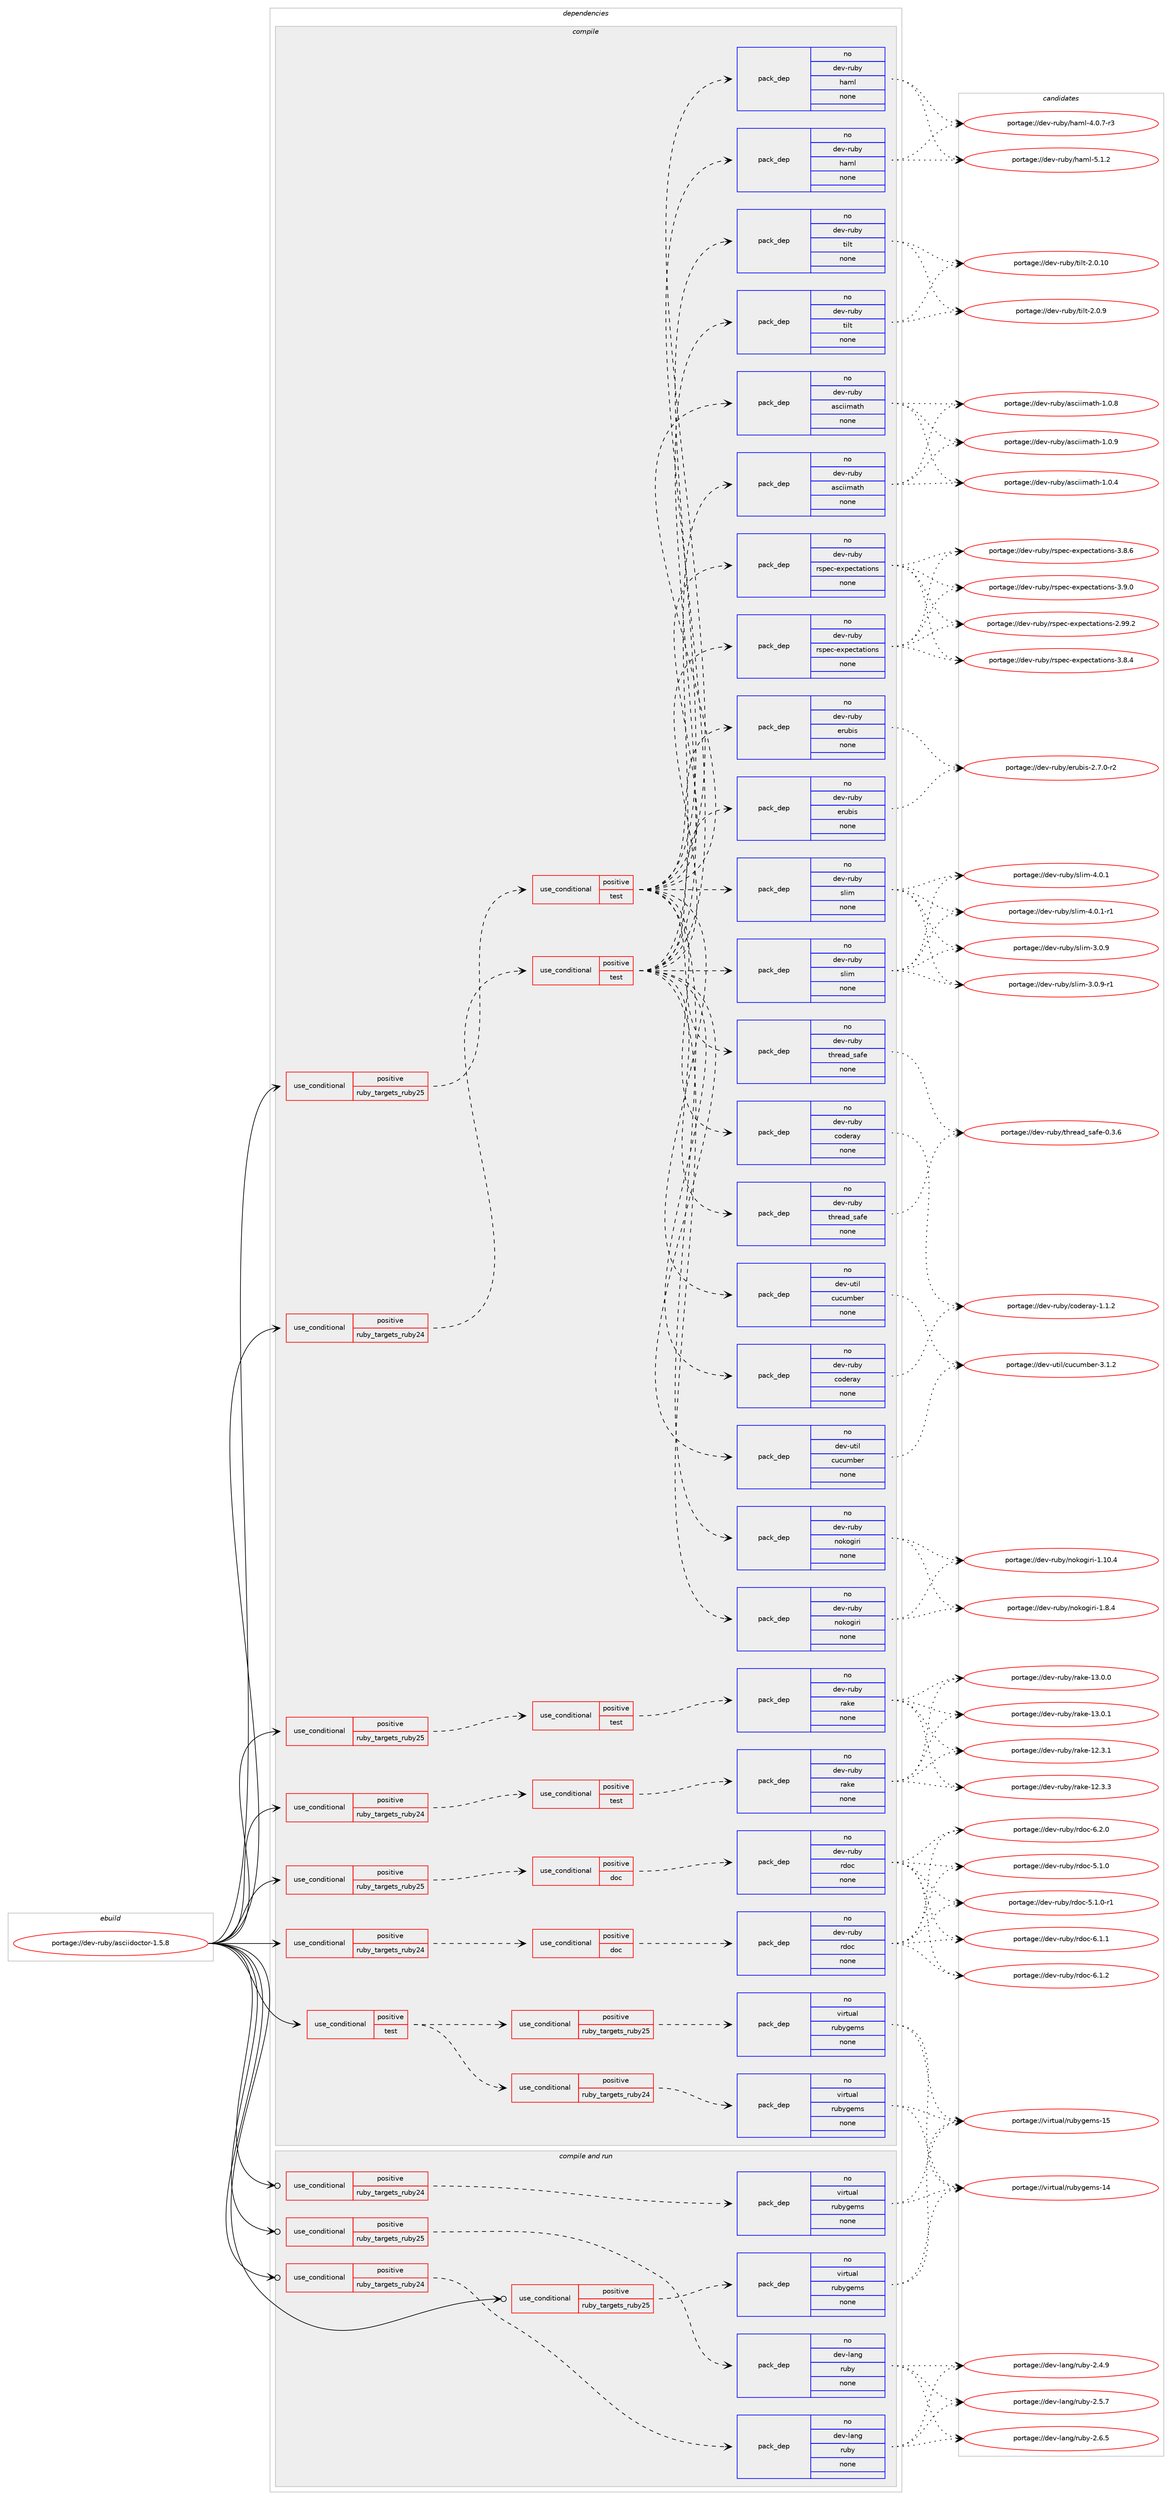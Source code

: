 digraph prolog {

# *************
# Graph options
# *************

newrank=true;
concentrate=true;
compound=true;
graph [rankdir=LR,fontname=Helvetica,fontsize=10,ranksep=1.5];#, ranksep=2.5, nodesep=0.2];
edge  [arrowhead=vee];
node  [fontname=Helvetica,fontsize=10];

# **********
# The ebuild
# **********

subgraph cluster_leftcol {
color=gray;
rank=same;
label=<<i>ebuild</i>>;
id [label="portage://dev-ruby/asciidoctor-1.5.8", color=red, width=4, href="../dev-ruby/asciidoctor-1.5.8.svg"];
}

# ****************
# The dependencies
# ****************

subgraph cluster_midcol {
color=gray;
label=<<i>dependencies</i>>;
subgraph cluster_compile {
fillcolor="#eeeeee";
style=filled;
label=<<i>compile</i>>;
subgraph cond47434 {
dependency212149 [label=<<TABLE BORDER="0" CELLBORDER="1" CELLSPACING="0" CELLPADDING="4"><TR><TD ROWSPAN="3" CELLPADDING="10">use_conditional</TD></TR><TR><TD>positive</TD></TR><TR><TD>ruby_targets_ruby24</TD></TR></TABLE>>, shape=none, color=red];
subgraph cond47435 {
dependency212150 [label=<<TABLE BORDER="0" CELLBORDER="1" CELLSPACING="0" CELLPADDING="4"><TR><TD ROWSPAN="3" CELLPADDING="10">use_conditional</TD></TR><TR><TD>positive</TD></TR><TR><TD>doc</TD></TR></TABLE>>, shape=none, color=red];
subgraph pack161233 {
dependency212151 [label=<<TABLE BORDER="0" CELLBORDER="1" CELLSPACING="0" CELLPADDING="4" WIDTH="220"><TR><TD ROWSPAN="6" CELLPADDING="30">pack_dep</TD></TR><TR><TD WIDTH="110">no</TD></TR><TR><TD>dev-ruby</TD></TR><TR><TD>rdoc</TD></TR><TR><TD>none</TD></TR><TR><TD></TD></TR></TABLE>>, shape=none, color=blue];
}
dependency212150:e -> dependency212151:w [weight=20,style="dashed",arrowhead="vee"];
}
dependency212149:e -> dependency212150:w [weight=20,style="dashed",arrowhead="vee"];
}
id:e -> dependency212149:w [weight=20,style="solid",arrowhead="vee"];
subgraph cond47436 {
dependency212152 [label=<<TABLE BORDER="0" CELLBORDER="1" CELLSPACING="0" CELLPADDING="4"><TR><TD ROWSPAN="3" CELLPADDING="10">use_conditional</TD></TR><TR><TD>positive</TD></TR><TR><TD>ruby_targets_ruby24</TD></TR></TABLE>>, shape=none, color=red];
subgraph cond47437 {
dependency212153 [label=<<TABLE BORDER="0" CELLBORDER="1" CELLSPACING="0" CELLPADDING="4"><TR><TD ROWSPAN="3" CELLPADDING="10">use_conditional</TD></TR><TR><TD>positive</TD></TR><TR><TD>test</TD></TR></TABLE>>, shape=none, color=red];
subgraph pack161234 {
dependency212154 [label=<<TABLE BORDER="0" CELLBORDER="1" CELLSPACING="0" CELLPADDING="4" WIDTH="220"><TR><TD ROWSPAN="6" CELLPADDING="30">pack_dep</TD></TR><TR><TD WIDTH="110">no</TD></TR><TR><TD>dev-ruby</TD></TR><TR><TD>rake</TD></TR><TR><TD>none</TD></TR><TR><TD></TD></TR></TABLE>>, shape=none, color=blue];
}
dependency212153:e -> dependency212154:w [weight=20,style="dashed",arrowhead="vee"];
}
dependency212152:e -> dependency212153:w [weight=20,style="dashed",arrowhead="vee"];
}
id:e -> dependency212152:w [weight=20,style="solid",arrowhead="vee"];
subgraph cond47438 {
dependency212155 [label=<<TABLE BORDER="0" CELLBORDER="1" CELLSPACING="0" CELLPADDING="4"><TR><TD ROWSPAN="3" CELLPADDING="10">use_conditional</TD></TR><TR><TD>positive</TD></TR><TR><TD>ruby_targets_ruby24</TD></TR></TABLE>>, shape=none, color=red];
subgraph cond47439 {
dependency212156 [label=<<TABLE BORDER="0" CELLBORDER="1" CELLSPACING="0" CELLPADDING="4"><TR><TD ROWSPAN="3" CELLPADDING="10">use_conditional</TD></TR><TR><TD>positive</TD></TR><TR><TD>test</TD></TR></TABLE>>, shape=none, color=red];
subgraph pack161235 {
dependency212157 [label=<<TABLE BORDER="0" CELLBORDER="1" CELLSPACING="0" CELLPADDING="4" WIDTH="220"><TR><TD ROWSPAN="6" CELLPADDING="30">pack_dep</TD></TR><TR><TD WIDTH="110">no</TD></TR><TR><TD>dev-util</TD></TR><TR><TD>cucumber</TD></TR><TR><TD>none</TD></TR><TR><TD></TD></TR></TABLE>>, shape=none, color=blue];
}
dependency212156:e -> dependency212157:w [weight=20,style="dashed",arrowhead="vee"];
subgraph pack161236 {
dependency212158 [label=<<TABLE BORDER="0" CELLBORDER="1" CELLSPACING="0" CELLPADDING="4" WIDTH="220"><TR><TD ROWSPAN="6" CELLPADDING="30">pack_dep</TD></TR><TR><TD WIDTH="110">no</TD></TR><TR><TD>dev-ruby</TD></TR><TR><TD>rspec-expectations</TD></TR><TR><TD>none</TD></TR><TR><TD></TD></TR></TABLE>>, shape=none, color=blue];
}
dependency212156:e -> dependency212158:w [weight=20,style="dashed",arrowhead="vee"];
subgraph pack161237 {
dependency212159 [label=<<TABLE BORDER="0" CELLBORDER="1" CELLSPACING="0" CELLPADDING="4" WIDTH="220"><TR><TD ROWSPAN="6" CELLPADDING="30">pack_dep</TD></TR><TR><TD WIDTH="110">no</TD></TR><TR><TD>dev-ruby</TD></TR><TR><TD>asciimath</TD></TR><TR><TD>none</TD></TR><TR><TD></TD></TR></TABLE>>, shape=none, color=blue];
}
dependency212156:e -> dependency212159:w [weight=20,style="dashed",arrowhead="vee"];
subgraph pack161238 {
dependency212160 [label=<<TABLE BORDER="0" CELLBORDER="1" CELLSPACING="0" CELLPADDING="4" WIDTH="220"><TR><TD ROWSPAN="6" CELLPADDING="30">pack_dep</TD></TR><TR><TD WIDTH="110">no</TD></TR><TR><TD>dev-ruby</TD></TR><TR><TD>coderay</TD></TR><TR><TD>none</TD></TR><TR><TD></TD></TR></TABLE>>, shape=none, color=blue];
}
dependency212156:e -> dependency212160:w [weight=20,style="dashed",arrowhead="vee"];
subgraph pack161239 {
dependency212161 [label=<<TABLE BORDER="0" CELLBORDER="1" CELLSPACING="0" CELLPADDING="4" WIDTH="220"><TR><TD ROWSPAN="6" CELLPADDING="30">pack_dep</TD></TR><TR><TD WIDTH="110">no</TD></TR><TR><TD>dev-ruby</TD></TR><TR><TD>erubis</TD></TR><TR><TD>none</TD></TR><TR><TD></TD></TR></TABLE>>, shape=none, color=blue];
}
dependency212156:e -> dependency212161:w [weight=20,style="dashed",arrowhead="vee"];
subgraph pack161240 {
dependency212162 [label=<<TABLE BORDER="0" CELLBORDER="1" CELLSPACING="0" CELLPADDING="4" WIDTH="220"><TR><TD ROWSPAN="6" CELLPADDING="30">pack_dep</TD></TR><TR><TD WIDTH="110">no</TD></TR><TR><TD>dev-ruby</TD></TR><TR><TD>haml</TD></TR><TR><TD>none</TD></TR><TR><TD></TD></TR></TABLE>>, shape=none, color=blue];
}
dependency212156:e -> dependency212162:w [weight=20,style="dashed",arrowhead="vee"];
subgraph pack161241 {
dependency212163 [label=<<TABLE BORDER="0" CELLBORDER="1" CELLSPACING="0" CELLPADDING="4" WIDTH="220"><TR><TD ROWSPAN="6" CELLPADDING="30">pack_dep</TD></TR><TR><TD WIDTH="110">no</TD></TR><TR><TD>dev-ruby</TD></TR><TR><TD>nokogiri</TD></TR><TR><TD>none</TD></TR><TR><TD></TD></TR></TABLE>>, shape=none, color=blue];
}
dependency212156:e -> dependency212163:w [weight=20,style="dashed",arrowhead="vee"];
subgraph pack161242 {
dependency212164 [label=<<TABLE BORDER="0" CELLBORDER="1" CELLSPACING="0" CELLPADDING="4" WIDTH="220"><TR><TD ROWSPAN="6" CELLPADDING="30">pack_dep</TD></TR><TR><TD WIDTH="110">no</TD></TR><TR><TD>dev-ruby</TD></TR><TR><TD>slim</TD></TR><TR><TD>none</TD></TR><TR><TD></TD></TR></TABLE>>, shape=none, color=blue];
}
dependency212156:e -> dependency212164:w [weight=20,style="dashed",arrowhead="vee"];
subgraph pack161243 {
dependency212165 [label=<<TABLE BORDER="0" CELLBORDER="1" CELLSPACING="0" CELLPADDING="4" WIDTH="220"><TR><TD ROWSPAN="6" CELLPADDING="30">pack_dep</TD></TR><TR><TD WIDTH="110">no</TD></TR><TR><TD>dev-ruby</TD></TR><TR><TD>thread_safe</TD></TR><TR><TD>none</TD></TR><TR><TD></TD></TR></TABLE>>, shape=none, color=blue];
}
dependency212156:e -> dependency212165:w [weight=20,style="dashed",arrowhead="vee"];
subgraph pack161244 {
dependency212166 [label=<<TABLE BORDER="0" CELLBORDER="1" CELLSPACING="0" CELLPADDING="4" WIDTH="220"><TR><TD ROWSPAN="6" CELLPADDING="30">pack_dep</TD></TR><TR><TD WIDTH="110">no</TD></TR><TR><TD>dev-ruby</TD></TR><TR><TD>tilt</TD></TR><TR><TD>none</TD></TR><TR><TD></TD></TR></TABLE>>, shape=none, color=blue];
}
dependency212156:e -> dependency212166:w [weight=20,style="dashed",arrowhead="vee"];
}
dependency212155:e -> dependency212156:w [weight=20,style="dashed",arrowhead="vee"];
}
id:e -> dependency212155:w [weight=20,style="solid",arrowhead="vee"];
subgraph cond47440 {
dependency212167 [label=<<TABLE BORDER="0" CELLBORDER="1" CELLSPACING="0" CELLPADDING="4"><TR><TD ROWSPAN="3" CELLPADDING="10">use_conditional</TD></TR><TR><TD>positive</TD></TR><TR><TD>ruby_targets_ruby25</TD></TR></TABLE>>, shape=none, color=red];
subgraph cond47441 {
dependency212168 [label=<<TABLE BORDER="0" CELLBORDER="1" CELLSPACING="0" CELLPADDING="4"><TR><TD ROWSPAN="3" CELLPADDING="10">use_conditional</TD></TR><TR><TD>positive</TD></TR><TR><TD>doc</TD></TR></TABLE>>, shape=none, color=red];
subgraph pack161245 {
dependency212169 [label=<<TABLE BORDER="0" CELLBORDER="1" CELLSPACING="0" CELLPADDING="4" WIDTH="220"><TR><TD ROWSPAN="6" CELLPADDING="30">pack_dep</TD></TR><TR><TD WIDTH="110">no</TD></TR><TR><TD>dev-ruby</TD></TR><TR><TD>rdoc</TD></TR><TR><TD>none</TD></TR><TR><TD></TD></TR></TABLE>>, shape=none, color=blue];
}
dependency212168:e -> dependency212169:w [weight=20,style="dashed",arrowhead="vee"];
}
dependency212167:e -> dependency212168:w [weight=20,style="dashed",arrowhead="vee"];
}
id:e -> dependency212167:w [weight=20,style="solid",arrowhead="vee"];
subgraph cond47442 {
dependency212170 [label=<<TABLE BORDER="0" CELLBORDER="1" CELLSPACING="0" CELLPADDING="4"><TR><TD ROWSPAN="3" CELLPADDING="10">use_conditional</TD></TR><TR><TD>positive</TD></TR><TR><TD>ruby_targets_ruby25</TD></TR></TABLE>>, shape=none, color=red];
subgraph cond47443 {
dependency212171 [label=<<TABLE BORDER="0" CELLBORDER="1" CELLSPACING="0" CELLPADDING="4"><TR><TD ROWSPAN="3" CELLPADDING="10">use_conditional</TD></TR><TR><TD>positive</TD></TR><TR><TD>test</TD></TR></TABLE>>, shape=none, color=red];
subgraph pack161246 {
dependency212172 [label=<<TABLE BORDER="0" CELLBORDER="1" CELLSPACING="0" CELLPADDING="4" WIDTH="220"><TR><TD ROWSPAN="6" CELLPADDING="30">pack_dep</TD></TR><TR><TD WIDTH="110">no</TD></TR><TR><TD>dev-ruby</TD></TR><TR><TD>rake</TD></TR><TR><TD>none</TD></TR><TR><TD></TD></TR></TABLE>>, shape=none, color=blue];
}
dependency212171:e -> dependency212172:w [weight=20,style="dashed",arrowhead="vee"];
}
dependency212170:e -> dependency212171:w [weight=20,style="dashed",arrowhead="vee"];
}
id:e -> dependency212170:w [weight=20,style="solid",arrowhead="vee"];
subgraph cond47444 {
dependency212173 [label=<<TABLE BORDER="0" CELLBORDER="1" CELLSPACING="0" CELLPADDING="4"><TR><TD ROWSPAN="3" CELLPADDING="10">use_conditional</TD></TR><TR><TD>positive</TD></TR><TR><TD>ruby_targets_ruby25</TD></TR></TABLE>>, shape=none, color=red];
subgraph cond47445 {
dependency212174 [label=<<TABLE BORDER="0" CELLBORDER="1" CELLSPACING="0" CELLPADDING="4"><TR><TD ROWSPAN="3" CELLPADDING="10">use_conditional</TD></TR><TR><TD>positive</TD></TR><TR><TD>test</TD></TR></TABLE>>, shape=none, color=red];
subgraph pack161247 {
dependency212175 [label=<<TABLE BORDER="0" CELLBORDER="1" CELLSPACING="0" CELLPADDING="4" WIDTH="220"><TR><TD ROWSPAN="6" CELLPADDING="30">pack_dep</TD></TR><TR><TD WIDTH="110">no</TD></TR><TR><TD>dev-util</TD></TR><TR><TD>cucumber</TD></TR><TR><TD>none</TD></TR><TR><TD></TD></TR></TABLE>>, shape=none, color=blue];
}
dependency212174:e -> dependency212175:w [weight=20,style="dashed",arrowhead="vee"];
subgraph pack161248 {
dependency212176 [label=<<TABLE BORDER="0" CELLBORDER="1" CELLSPACING="0" CELLPADDING="4" WIDTH="220"><TR><TD ROWSPAN="6" CELLPADDING="30">pack_dep</TD></TR><TR><TD WIDTH="110">no</TD></TR><TR><TD>dev-ruby</TD></TR><TR><TD>rspec-expectations</TD></TR><TR><TD>none</TD></TR><TR><TD></TD></TR></TABLE>>, shape=none, color=blue];
}
dependency212174:e -> dependency212176:w [weight=20,style="dashed",arrowhead="vee"];
subgraph pack161249 {
dependency212177 [label=<<TABLE BORDER="0" CELLBORDER="1" CELLSPACING="0" CELLPADDING="4" WIDTH="220"><TR><TD ROWSPAN="6" CELLPADDING="30">pack_dep</TD></TR><TR><TD WIDTH="110">no</TD></TR><TR><TD>dev-ruby</TD></TR><TR><TD>asciimath</TD></TR><TR><TD>none</TD></TR><TR><TD></TD></TR></TABLE>>, shape=none, color=blue];
}
dependency212174:e -> dependency212177:w [weight=20,style="dashed",arrowhead="vee"];
subgraph pack161250 {
dependency212178 [label=<<TABLE BORDER="0" CELLBORDER="1" CELLSPACING="0" CELLPADDING="4" WIDTH="220"><TR><TD ROWSPAN="6" CELLPADDING="30">pack_dep</TD></TR><TR><TD WIDTH="110">no</TD></TR><TR><TD>dev-ruby</TD></TR><TR><TD>coderay</TD></TR><TR><TD>none</TD></TR><TR><TD></TD></TR></TABLE>>, shape=none, color=blue];
}
dependency212174:e -> dependency212178:w [weight=20,style="dashed",arrowhead="vee"];
subgraph pack161251 {
dependency212179 [label=<<TABLE BORDER="0" CELLBORDER="1" CELLSPACING="0" CELLPADDING="4" WIDTH="220"><TR><TD ROWSPAN="6" CELLPADDING="30">pack_dep</TD></TR><TR><TD WIDTH="110">no</TD></TR><TR><TD>dev-ruby</TD></TR><TR><TD>erubis</TD></TR><TR><TD>none</TD></TR><TR><TD></TD></TR></TABLE>>, shape=none, color=blue];
}
dependency212174:e -> dependency212179:w [weight=20,style="dashed",arrowhead="vee"];
subgraph pack161252 {
dependency212180 [label=<<TABLE BORDER="0" CELLBORDER="1" CELLSPACING="0" CELLPADDING="4" WIDTH="220"><TR><TD ROWSPAN="6" CELLPADDING="30">pack_dep</TD></TR><TR><TD WIDTH="110">no</TD></TR><TR><TD>dev-ruby</TD></TR><TR><TD>haml</TD></TR><TR><TD>none</TD></TR><TR><TD></TD></TR></TABLE>>, shape=none, color=blue];
}
dependency212174:e -> dependency212180:w [weight=20,style="dashed",arrowhead="vee"];
subgraph pack161253 {
dependency212181 [label=<<TABLE BORDER="0" CELLBORDER="1" CELLSPACING="0" CELLPADDING="4" WIDTH="220"><TR><TD ROWSPAN="6" CELLPADDING="30">pack_dep</TD></TR><TR><TD WIDTH="110">no</TD></TR><TR><TD>dev-ruby</TD></TR><TR><TD>nokogiri</TD></TR><TR><TD>none</TD></TR><TR><TD></TD></TR></TABLE>>, shape=none, color=blue];
}
dependency212174:e -> dependency212181:w [weight=20,style="dashed",arrowhead="vee"];
subgraph pack161254 {
dependency212182 [label=<<TABLE BORDER="0" CELLBORDER="1" CELLSPACING="0" CELLPADDING="4" WIDTH="220"><TR><TD ROWSPAN="6" CELLPADDING="30">pack_dep</TD></TR><TR><TD WIDTH="110">no</TD></TR><TR><TD>dev-ruby</TD></TR><TR><TD>slim</TD></TR><TR><TD>none</TD></TR><TR><TD></TD></TR></TABLE>>, shape=none, color=blue];
}
dependency212174:e -> dependency212182:w [weight=20,style="dashed",arrowhead="vee"];
subgraph pack161255 {
dependency212183 [label=<<TABLE BORDER="0" CELLBORDER="1" CELLSPACING="0" CELLPADDING="4" WIDTH="220"><TR><TD ROWSPAN="6" CELLPADDING="30">pack_dep</TD></TR><TR><TD WIDTH="110">no</TD></TR><TR><TD>dev-ruby</TD></TR><TR><TD>thread_safe</TD></TR><TR><TD>none</TD></TR><TR><TD></TD></TR></TABLE>>, shape=none, color=blue];
}
dependency212174:e -> dependency212183:w [weight=20,style="dashed",arrowhead="vee"];
subgraph pack161256 {
dependency212184 [label=<<TABLE BORDER="0" CELLBORDER="1" CELLSPACING="0" CELLPADDING="4" WIDTH="220"><TR><TD ROWSPAN="6" CELLPADDING="30">pack_dep</TD></TR><TR><TD WIDTH="110">no</TD></TR><TR><TD>dev-ruby</TD></TR><TR><TD>tilt</TD></TR><TR><TD>none</TD></TR><TR><TD></TD></TR></TABLE>>, shape=none, color=blue];
}
dependency212174:e -> dependency212184:w [weight=20,style="dashed",arrowhead="vee"];
}
dependency212173:e -> dependency212174:w [weight=20,style="dashed",arrowhead="vee"];
}
id:e -> dependency212173:w [weight=20,style="solid",arrowhead="vee"];
subgraph cond47446 {
dependency212185 [label=<<TABLE BORDER="0" CELLBORDER="1" CELLSPACING="0" CELLPADDING="4"><TR><TD ROWSPAN="3" CELLPADDING="10">use_conditional</TD></TR><TR><TD>positive</TD></TR><TR><TD>test</TD></TR></TABLE>>, shape=none, color=red];
subgraph cond47447 {
dependency212186 [label=<<TABLE BORDER="0" CELLBORDER="1" CELLSPACING="0" CELLPADDING="4"><TR><TD ROWSPAN="3" CELLPADDING="10">use_conditional</TD></TR><TR><TD>positive</TD></TR><TR><TD>ruby_targets_ruby24</TD></TR></TABLE>>, shape=none, color=red];
subgraph pack161257 {
dependency212187 [label=<<TABLE BORDER="0" CELLBORDER="1" CELLSPACING="0" CELLPADDING="4" WIDTH="220"><TR><TD ROWSPAN="6" CELLPADDING="30">pack_dep</TD></TR><TR><TD WIDTH="110">no</TD></TR><TR><TD>virtual</TD></TR><TR><TD>rubygems</TD></TR><TR><TD>none</TD></TR><TR><TD></TD></TR></TABLE>>, shape=none, color=blue];
}
dependency212186:e -> dependency212187:w [weight=20,style="dashed",arrowhead="vee"];
}
dependency212185:e -> dependency212186:w [weight=20,style="dashed",arrowhead="vee"];
subgraph cond47448 {
dependency212188 [label=<<TABLE BORDER="0" CELLBORDER="1" CELLSPACING="0" CELLPADDING="4"><TR><TD ROWSPAN="3" CELLPADDING="10">use_conditional</TD></TR><TR><TD>positive</TD></TR><TR><TD>ruby_targets_ruby25</TD></TR></TABLE>>, shape=none, color=red];
subgraph pack161258 {
dependency212189 [label=<<TABLE BORDER="0" CELLBORDER="1" CELLSPACING="0" CELLPADDING="4" WIDTH="220"><TR><TD ROWSPAN="6" CELLPADDING="30">pack_dep</TD></TR><TR><TD WIDTH="110">no</TD></TR><TR><TD>virtual</TD></TR><TR><TD>rubygems</TD></TR><TR><TD>none</TD></TR><TR><TD></TD></TR></TABLE>>, shape=none, color=blue];
}
dependency212188:e -> dependency212189:w [weight=20,style="dashed",arrowhead="vee"];
}
dependency212185:e -> dependency212188:w [weight=20,style="dashed",arrowhead="vee"];
}
id:e -> dependency212185:w [weight=20,style="solid",arrowhead="vee"];
}
subgraph cluster_compileandrun {
fillcolor="#eeeeee";
style=filled;
label=<<i>compile and run</i>>;
subgraph cond47449 {
dependency212190 [label=<<TABLE BORDER="0" CELLBORDER="1" CELLSPACING="0" CELLPADDING="4"><TR><TD ROWSPAN="3" CELLPADDING="10">use_conditional</TD></TR><TR><TD>positive</TD></TR><TR><TD>ruby_targets_ruby24</TD></TR></TABLE>>, shape=none, color=red];
subgraph pack161259 {
dependency212191 [label=<<TABLE BORDER="0" CELLBORDER="1" CELLSPACING="0" CELLPADDING="4" WIDTH="220"><TR><TD ROWSPAN="6" CELLPADDING="30">pack_dep</TD></TR><TR><TD WIDTH="110">no</TD></TR><TR><TD>dev-lang</TD></TR><TR><TD>ruby</TD></TR><TR><TD>none</TD></TR><TR><TD></TD></TR></TABLE>>, shape=none, color=blue];
}
dependency212190:e -> dependency212191:w [weight=20,style="dashed",arrowhead="vee"];
}
id:e -> dependency212190:w [weight=20,style="solid",arrowhead="odotvee"];
subgraph cond47450 {
dependency212192 [label=<<TABLE BORDER="0" CELLBORDER="1" CELLSPACING="0" CELLPADDING="4"><TR><TD ROWSPAN="3" CELLPADDING="10">use_conditional</TD></TR><TR><TD>positive</TD></TR><TR><TD>ruby_targets_ruby24</TD></TR></TABLE>>, shape=none, color=red];
subgraph pack161260 {
dependency212193 [label=<<TABLE BORDER="0" CELLBORDER="1" CELLSPACING="0" CELLPADDING="4" WIDTH="220"><TR><TD ROWSPAN="6" CELLPADDING="30">pack_dep</TD></TR><TR><TD WIDTH="110">no</TD></TR><TR><TD>virtual</TD></TR><TR><TD>rubygems</TD></TR><TR><TD>none</TD></TR><TR><TD></TD></TR></TABLE>>, shape=none, color=blue];
}
dependency212192:e -> dependency212193:w [weight=20,style="dashed",arrowhead="vee"];
}
id:e -> dependency212192:w [weight=20,style="solid",arrowhead="odotvee"];
subgraph cond47451 {
dependency212194 [label=<<TABLE BORDER="0" CELLBORDER="1" CELLSPACING="0" CELLPADDING="4"><TR><TD ROWSPAN="3" CELLPADDING="10">use_conditional</TD></TR><TR><TD>positive</TD></TR><TR><TD>ruby_targets_ruby25</TD></TR></TABLE>>, shape=none, color=red];
subgraph pack161261 {
dependency212195 [label=<<TABLE BORDER="0" CELLBORDER="1" CELLSPACING="0" CELLPADDING="4" WIDTH="220"><TR><TD ROWSPAN="6" CELLPADDING="30">pack_dep</TD></TR><TR><TD WIDTH="110">no</TD></TR><TR><TD>dev-lang</TD></TR><TR><TD>ruby</TD></TR><TR><TD>none</TD></TR><TR><TD></TD></TR></TABLE>>, shape=none, color=blue];
}
dependency212194:e -> dependency212195:w [weight=20,style="dashed",arrowhead="vee"];
}
id:e -> dependency212194:w [weight=20,style="solid",arrowhead="odotvee"];
subgraph cond47452 {
dependency212196 [label=<<TABLE BORDER="0" CELLBORDER="1" CELLSPACING="0" CELLPADDING="4"><TR><TD ROWSPAN="3" CELLPADDING="10">use_conditional</TD></TR><TR><TD>positive</TD></TR><TR><TD>ruby_targets_ruby25</TD></TR></TABLE>>, shape=none, color=red];
subgraph pack161262 {
dependency212197 [label=<<TABLE BORDER="0" CELLBORDER="1" CELLSPACING="0" CELLPADDING="4" WIDTH="220"><TR><TD ROWSPAN="6" CELLPADDING="30">pack_dep</TD></TR><TR><TD WIDTH="110">no</TD></TR><TR><TD>virtual</TD></TR><TR><TD>rubygems</TD></TR><TR><TD>none</TD></TR><TR><TD></TD></TR></TABLE>>, shape=none, color=blue];
}
dependency212196:e -> dependency212197:w [weight=20,style="dashed",arrowhead="vee"];
}
id:e -> dependency212196:w [weight=20,style="solid",arrowhead="odotvee"];
}
subgraph cluster_run {
fillcolor="#eeeeee";
style=filled;
label=<<i>run</i>>;
}
}

# **************
# The candidates
# **************

subgraph cluster_choices {
rank=same;
color=gray;
label=<<i>candidates</i>>;

subgraph choice161233 {
color=black;
nodesep=1;
choiceportage10010111845114117981214711410011199455346494648 [label="portage://dev-ruby/rdoc-5.1.0", color=red, width=4,href="../dev-ruby/rdoc-5.1.0.svg"];
choiceportage100101118451141179812147114100111994553464946484511449 [label="portage://dev-ruby/rdoc-5.1.0-r1", color=red, width=4,href="../dev-ruby/rdoc-5.1.0-r1.svg"];
choiceportage10010111845114117981214711410011199455446494649 [label="portage://dev-ruby/rdoc-6.1.1", color=red, width=4,href="../dev-ruby/rdoc-6.1.1.svg"];
choiceportage10010111845114117981214711410011199455446494650 [label="portage://dev-ruby/rdoc-6.1.2", color=red, width=4,href="../dev-ruby/rdoc-6.1.2.svg"];
choiceportage10010111845114117981214711410011199455446504648 [label="portage://dev-ruby/rdoc-6.2.0", color=red, width=4,href="../dev-ruby/rdoc-6.2.0.svg"];
dependency212151:e -> choiceportage10010111845114117981214711410011199455346494648:w [style=dotted,weight="100"];
dependency212151:e -> choiceportage100101118451141179812147114100111994553464946484511449:w [style=dotted,weight="100"];
dependency212151:e -> choiceportage10010111845114117981214711410011199455446494649:w [style=dotted,weight="100"];
dependency212151:e -> choiceportage10010111845114117981214711410011199455446494650:w [style=dotted,weight="100"];
dependency212151:e -> choiceportage10010111845114117981214711410011199455446504648:w [style=dotted,weight="100"];
}
subgraph choice161234 {
color=black;
nodesep=1;
choiceportage1001011184511411798121471149710710145495046514649 [label="portage://dev-ruby/rake-12.3.1", color=red, width=4,href="../dev-ruby/rake-12.3.1.svg"];
choiceportage1001011184511411798121471149710710145495046514651 [label="portage://dev-ruby/rake-12.3.3", color=red, width=4,href="../dev-ruby/rake-12.3.3.svg"];
choiceportage1001011184511411798121471149710710145495146484648 [label="portage://dev-ruby/rake-13.0.0", color=red, width=4,href="../dev-ruby/rake-13.0.0.svg"];
choiceportage1001011184511411798121471149710710145495146484649 [label="portage://dev-ruby/rake-13.0.1", color=red, width=4,href="../dev-ruby/rake-13.0.1.svg"];
dependency212154:e -> choiceportage1001011184511411798121471149710710145495046514649:w [style=dotted,weight="100"];
dependency212154:e -> choiceportage1001011184511411798121471149710710145495046514651:w [style=dotted,weight="100"];
dependency212154:e -> choiceportage1001011184511411798121471149710710145495146484648:w [style=dotted,weight="100"];
dependency212154:e -> choiceportage1001011184511411798121471149710710145495146484649:w [style=dotted,weight="100"];
}
subgraph choice161235 {
color=black;
nodesep=1;
choiceportage1001011184511711610510847991179911710998101114455146494650 [label="portage://dev-util/cucumber-3.1.2", color=red, width=4,href="../dev-util/cucumber-3.1.2.svg"];
dependency212157:e -> choiceportage1001011184511711610510847991179911710998101114455146494650:w [style=dotted,weight="100"];
}
subgraph choice161236 {
color=black;
nodesep=1;
choiceportage1001011184511411798121471141151121019945101120112101991169711610511111011545504657574650 [label="portage://dev-ruby/rspec-expectations-2.99.2", color=red, width=4,href="../dev-ruby/rspec-expectations-2.99.2.svg"];
choiceportage10010111845114117981214711411511210199451011201121019911697116105111110115455146564652 [label="portage://dev-ruby/rspec-expectations-3.8.4", color=red, width=4,href="../dev-ruby/rspec-expectations-3.8.4.svg"];
choiceportage10010111845114117981214711411511210199451011201121019911697116105111110115455146564654 [label="portage://dev-ruby/rspec-expectations-3.8.6", color=red, width=4,href="../dev-ruby/rspec-expectations-3.8.6.svg"];
choiceportage10010111845114117981214711411511210199451011201121019911697116105111110115455146574648 [label="portage://dev-ruby/rspec-expectations-3.9.0", color=red, width=4,href="../dev-ruby/rspec-expectations-3.9.0.svg"];
dependency212158:e -> choiceportage1001011184511411798121471141151121019945101120112101991169711610511111011545504657574650:w [style=dotted,weight="100"];
dependency212158:e -> choiceportage10010111845114117981214711411511210199451011201121019911697116105111110115455146564652:w [style=dotted,weight="100"];
dependency212158:e -> choiceportage10010111845114117981214711411511210199451011201121019911697116105111110115455146564654:w [style=dotted,weight="100"];
dependency212158:e -> choiceportage10010111845114117981214711411511210199451011201121019911697116105111110115455146574648:w [style=dotted,weight="100"];
}
subgraph choice161237 {
color=black;
nodesep=1;
choiceportage100101118451141179812147971159910510510997116104454946484652 [label="portage://dev-ruby/asciimath-1.0.4", color=red, width=4,href="../dev-ruby/asciimath-1.0.4.svg"];
choiceportage100101118451141179812147971159910510510997116104454946484656 [label="portage://dev-ruby/asciimath-1.0.8", color=red, width=4,href="../dev-ruby/asciimath-1.0.8.svg"];
choiceportage100101118451141179812147971159910510510997116104454946484657 [label="portage://dev-ruby/asciimath-1.0.9", color=red, width=4,href="../dev-ruby/asciimath-1.0.9.svg"];
dependency212159:e -> choiceportage100101118451141179812147971159910510510997116104454946484652:w [style=dotted,weight="100"];
dependency212159:e -> choiceportage100101118451141179812147971159910510510997116104454946484656:w [style=dotted,weight="100"];
dependency212159:e -> choiceportage100101118451141179812147971159910510510997116104454946484657:w [style=dotted,weight="100"];
}
subgraph choice161238 {
color=black;
nodesep=1;
choiceportage1001011184511411798121479911110010111497121454946494650 [label="portage://dev-ruby/coderay-1.1.2", color=red, width=4,href="../dev-ruby/coderay-1.1.2.svg"];
dependency212160:e -> choiceportage1001011184511411798121479911110010111497121454946494650:w [style=dotted,weight="100"];
}
subgraph choice161239 {
color=black;
nodesep=1;
choiceportage100101118451141179812147101114117981051154550465546484511450 [label="portage://dev-ruby/erubis-2.7.0-r2", color=red, width=4,href="../dev-ruby/erubis-2.7.0-r2.svg"];
dependency212161:e -> choiceportage100101118451141179812147101114117981051154550465546484511450:w [style=dotted,weight="100"];
}
subgraph choice161240 {
color=black;
nodesep=1;
choiceportage100101118451141179812147104971091084552464846554511451 [label="portage://dev-ruby/haml-4.0.7-r3", color=red, width=4,href="../dev-ruby/haml-4.0.7-r3.svg"];
choiceportage10010111845114117981214710497109108455346494650 [label="portage://dev-ruby/haml-5.1.2", color=red, width=4,href="../dev-ruby/haml-5.1.2.svg"];
dependency212162:e -> choiceportage100101118451141179812147104971091084552464846554511451:w [style=dotted,weight="100"];
dependency212162:e -> choiceportage10010111845114117981214710497109108455346494650:w [style=dotted,weight="100"];
}
subgraph choice161241 {
color=black;
nodesep=1;
choiceportage10010111845114117981214711011110711110310511410545494649484652 [label="portage://dev-ruby/nokogiri-1.10.4", color=red, width=4,href="../dev-ruby/nokogiri-1.10.4.svg"];
choiceportage100101118451141179812147110111107111103105114105454946564652 [label="portage://dev-ruby/nokogiri-1.8.4", color=red, width=4,href="../dev-ruby/nokogiri-1.8.4.svg"];
dependency212163:e -> choiceportage10010111845114117981214711011110711110310511410545494649484652:w [style=dotted,weight="100"];
dependency212163:e -> choiceportage100101118451141179812147110111107111103105114105454946564652:w [style=dotted,weight="100"];
}
subgraph choice161242 {
color=black;
nodesep=1;
choiceportage100101118451141179812147115108105109455146484657 [label="portage://dev-ruby/slim-3.0.9", color=red, width=4,href="../dev-ruby/slim-3.0.9.svg"];
choiceportage1001011184511411798121471151081051094551464846574511449 [label="portage://dev-ruby/slim-3.0.9-r1", color=red, width=4,href="../dev-ruby/slim-3.0.9-r1.svg"];
choiceportage100101118451141179812147115108105109455246484649 [label="portage://dev-ruby/slim-4.0.1", color=red, width=4,href="../dev-ruby/slim-4.0.1.svg"];
choiceportage1001011184511411798121471151081051094552464846494511449 [label="portage://dev-ruby/slim-4.0.1-r1", color=red, width=4,href="../dev-ruby/slim-4.0.1-r1.svg"];
dependency212164:e -> choiceportage100101118451141179812147115108105109455146484657:w [style=dotted,weight="100"];
dependency212164:e -> choiceportage1001011184511411798121471151081051094551464846574511449:w [style=dotted,weight="100"];
dependency212164:e -> choiceportage100101118451141179812147115108105109455246484649:w [style=dotted,weight="100"];
dependency212164:e -> choiceportage1001011184511411798121471151081051094552464846494511449:w [style=dotted,weight="100"];
}
subgraph choice161243 {
color=black;
nodesep=1;
choiceportage100101118451141179812147116104114101971009511597102101454846514654 [label="portage://dev-ruby/thread_safe-0.3.6", color=red, width=4,href="../dev-ruby/thread_safe-0.3.6.svg"];
dependency212165:e -> choiceportage100101118451141179812147116104114101971009511597102101454846514654:w [style=dotted,weight="100"];
}
subgraph choice161244 {
color=black;
nodesep=1;
choiceportage10010111845114117981214711610510811645504648464948 [label="portage://dev-ruby/tilt-2.0.10", color=red, width=4,href="../dev-ruby/tilt-2.0.10.svg"];
choiceportage100101118451141179812147116105108116455046484657 [label="portage://dev-ruby/tilt-2.0.9", color=red, width=4,href="../dev-ruby/tilt-2.0.9.svg"];
dependency212166:e -> choiceportage10010111845114117981214711610510811645504648464948:w [style=dotted,weight="100"];
dependency212166:e -> choiceportage100101118451141179812147116105108116455046484657:w [style=dotted,weight="100"];
}
subgraph choice161245 {
color=black;
nodesep=1;
choiceportage10010111845114117981214711410011199455346494648 [label="portage://dev-ruby/rdoc-5.1.0", color=red, width=4,href="../dev-ruby/rdoc-5.1.0.svg"];
choiceportage100101118451141179812147114100111994553464946484511449 [label="portage://dev-ruby/rdoc-5.1.0-r1", color=red, width=4,href="../dev-ruby/rdoc-5.1.0-r1.svg"];
choiceportage10010111845114117981214711410011199455446494649 [label="portage://dev-ruby/rdoc-6.1.1", color=red, width=4,href="../dev-ruby/rdoc-6.1.1.svg"];
choiceportage10010111845114117981214711410011199455446494650 [label="portage://dev-ruby/rdoc-6.1.2", color=red, width=4,href="../dev-ruby/rdoc-6.1.2.svg"];
choiceportage10010111845114117981214711410011199455446504648 [label="portage://dev-ruby/rdoc-6.2.0", color=red, width=4,href="../dev-ruby/rdoc-6.2.0.svg"];
dependency212169:e -> choiceportage10010111845114117981214711410011199455346494648:w [style=dotted,weight="100"];
dependency212169:e -> choiceportage100101118451141179812147114100111994553464946484511449:w [style=dotted,weight="100"];
dependency212169:e -> choiceportage10010111845114117981214711410011199455446494649:w [style=dotted,weight="100"];
dependency212169:e -> choiceportage10010111845114117981214711410011199455446494650:w [style=dotted,weight="100"];
dependency212169:e -> choiceportage10010111845114117981214711410011199455446504648:w [style=dotted,weight="100"];
}
subgraph choice161246 {
color=black;
nodesep=1;
choiceportage1001011184511411798121471149710710145495046514649 [label="portage://dev-ruby/rake-12.3.1", color=red, width=4,href="../dev-ruby/rake-12.3.1.svg"];
choiceportage1001011184511411798121471149710710145495046514651 [label="portage://dev-ruby/rake-12.3.3", color=red, width=4,href="../dev-ruby/rake-12.3.3.svg"];
choiceportage1001011184511411798121471149710710145495146484648 [label="portage://dev-ruby/rake-13.0.0", color=red, width=4,href="../dev-ruby/rake-13.0.0.svg"];
choiceportage1001011184511411798121471149710710145495146484649 [label="portage://dev-ruby/rake-13.0.1", color=red, width=4,href="../dev-ruby/rake-13.0.1.svg"];
dependency212172:e -> choiceportage1001011184511411798121471149710710145495046514649:w [style=dotted,weight="100"];
dependency212172:e -> choiceportage1001011184511411798121471149710710145495046514651:w [style=dotted,weight="100"];
dependency212172:e -> choiceportage1001011184511411798121471149710710145495146484648:w [style=dotted,weight="100"];
dependency212172:e -> choiceportage1001011184511411798121471149710710145495146484649:w [style=dotted,weight="100"];
}
subgraph choice161247 {
color=black;
nodesep=1;
choiceportage1001011184511711610510847991179911710998101114455146494650 [label="portage://dev-util/cucumber-3.1.2", color=red, width=4,href="../dev-util/cucumber-3.1.2.svg"];
dependency212175:e -> choiceportage1001011184511711610510847991179911710998101114455146494650:w [style=dotted,weight="100"];
}
subgraph choice161248 {
color=black;
nodesep=1;
choiceportage1001011184511411798121471141151121019945101120112101991169711610511111011545504657574650 [label="portage://dev-ruby/rspec-expectations-2.99.2", color=red, width=4,href="../dev-ruby/rspec-expectations-2.99.2.svg"];
choiceportage10010111845114117981214711411511210199451011201121019911697116105111110115455146564652 [label="portage://dev-ruby/rspec-expectations-3.8.4", color=red, width=4,href="../dev-ruby/rspec-expectations-3.8.4.svg"];
choiceportage10010111845114117981214711411511210199451011201121019911697116105111110115455146564654 [label="portage://dev-ruby/rspec-expectations-3.8.6", color=red, width=4,href="../dev-ruby/rspec-expectations-3.8.6.svg"];
choiceportage10010111845114117981214711411511210199451011201121019911697116105111110115455146574648 [label="portage://dev-ruby/rspec-expectations-3.9.0", color=red, width=4,href="../dev-ruby/rspec-expectations-3.9.0.svg"];
dependency212176:e -> choiceportage1001011184511411798121471141151121019945101120112101991169711610511111011545504657574650:w [style=dotted,weight="100"];
dependency212176:e -> choiceportage10010111845114117981214711411511210199451011201121019911697116105111110115455146564652:w [style=dotted,weight="100"];
dependency212176:e -> choiceportage10010111845114117981214711411511210199451011201121019911697116105111110115455146564654:w [style=dotted,weight="100"];
dependency212176:e -> choiceportage10010111845114117981214711411511210199451011201121019911697116105111110115455146574648:w [style=dotted,weight="100"];
}
subgraph choice161249 {
color=black;
nodesep=1;
choiceportage100101118451141179812147971159910510510997116104454946484652 [label="portage://dev-ruby/asciimath-1.0.4", color=red, width=4,href="../dev-ruby/asciimath-1.0.4.svg"];
choiceportage100101118451141179812147971159910510510997116104454946484656 [label="portage://dev-ruby/asciimath-1.0.8", color=red, width=4,href="../dev-ruby/asciimath-1.0.8.svg"];
choiceportage100101118451141179812147971159910510510997116104454946484657 [label="portage://dev-ruby/asciimath-1.0.9", color=red, width=4,href="../dev-ruby/asciimath-1.0.9.svg"];
dependency212177:e -> choiceportage100101118451141179812147971159910510510997116104454946484652:w [style=dotted,weight="100"];
dependency212177:e -> choiceportage100101118451141179812147971159910510510997116104454946484656:w [style=dotted,weight="100"];
dependency212177:e -> choiceportage100101118451141179812147971159910510510997116104454946484657:w [style=dotted,weight="100"];
}
subgraph choice161250 {
color=black;
nodesep=1;
choiceportage1001011184511411798121479911110010111497121454946494650 [label="portage://dev-ruby/coderay-1.1.2", color=red, width=4,href="../dev-ruby/coderay-1.1.2.svg"];
dependency212178:e -> choiceportage1001011184511411798121479911110010111497121454946494650:w [style=dotted,weight="100"];
}
subgraph choice161251 {
color=black;
nodesep=1;
choiceportage100101118451141179812147101114117981051154550465546484511450 [label="portage://dev-ruby/erubis-2.7.0-r2", color=red, width=4,href="../dev-ruby/erubis-2.7.0-r2.svg"];
dependency212179:e -> choiceportage100101118451141179812147101114117981051154550465546484511450:w [style=dotted,weight="100"];
}
subgraph choice161252 {
color=black;
nodesep=1;
choiceportage100101118451141179812147104971091084552464846554511451 [label="portage://dev-ruby/haml-4.0.7-r3", color=red, width=4,href="../dev-ruby/haml-4.0.7-r3.svg"];
choiceportage10010111845114117981214710497109108455346494650 [label="portage://dev-ruby/haml-5.1.2", color=red, width=4,href="../dev-ruby/haml-5.1.2.svg"];
dependency212180:e -> choiceportage100101118451141179812147104971091084552464846554511451:w [style=dotted,weight="100"];
dependency212180:e -> choiceportage10010111845114117981214710497109108455346494650:w [style=dotted,weight="100"];
}
subgraph choice161253 {
color=black;
nodesep=1;
choiceportage10010111845114117981214711011110711110310511410545494649484652 [label="portage://dev-ruby/nokogiri-1.10.4", color=red, width=4,href="../dev-ruby/nokogiri-1.10.4.svg"];
choiceportage100101118451141179812147110111107111103105114105454946564652 [label="portage://dev-ruby/nokogiri-1.8.4", color=red, width=4,href="../dev-ruby/nokogiri-1.8.4.svg"];
dependency212181:e -> choiceportage10010111845114117981214711011110711110310511410545494649484652:w [style=dotted,weight="100"];
dependency212181:e -> choiceportage100101118451141179812147110111107111103105114105454946564652:w [style=dotted,weight="100"];
}
subgraph choice161254 {
color=black;
nodesep=1;
choiceportage100101118451141179812147115108105109455146484657 [label="portage://dev-ruby/slim-3.0.9", color=red, width=4,href="../dev-ruby/slim-3.0.9.svg"];
choiceportage1001011184511411798121471151081051094551464846574511449 [label="portage://dev-ruby/slim-3.0.9-r1", color=red, width=4,href="../dev-ruby/slim-3.0.9-r1.svg"];
choiceportage100101118451141179812147115108105109455246484649 [label="portage://dev-ruby/slim-4.0.1", color=red, width=4,href="../dev-ruby/slim-4.0.1.svg"];
choiceportage1001011184511411798121471151081051094552464846494511449 [label="portage://dev-ruby/slim-4.0.1-r1", color=red, width=4,href="../dev-ruby/slim-4.0.1-r1.svg"];
dependency212182:e -> choiceportage100101118451141179812147115108105109455146484657:w [style=dotted,weight="100"];
dependency212182:e -> choiceportage1001011184511411798121471151081051094551464846574511449:w [style=dotted,weight="100"];
dependency212182:e -> choiceportage100101118451141179812147115108105109455246484649:w [style=dotted,weight="100"];
dependency212182:e -> choiceportage1001011184511411798121471151081051094552464846494511449:w [style=dotted,weight="100"];
}
subgraph choice161255 {
color=black;
nodesep=1;
choiceportage100101118451141179812147116104114101971009511597102101454846514654 [label="portage://dev-ruby/thread_safe-0.3.6", color=red, width=4,href="../dev-ruby/thread_safe-0.3.6.svg"];
dependency212183:e -> choiceportage100101118451141179812147116104114101971009511597102101454846514654:w [style=dotted,weight="100"];
}
subgraph choice161256 {
color=black;
nodesep=1;
choiceportage10010111845114117981214711610510811645504648464948 [label="portage://dev-ruby/tilt-2.0.10", color=red, width=4,href="../dev-ruby/tilt-2.0.10.svg"];
choiceportage100101118451141179812147116105108116455046484657 [label="portage://dev-ruby/tilt-2.0.9", color=red, width=4,href="../dev-ruby/tilt-2.0.9.svg"];
dependency212184:e -> choiceportage10010111845114117981214711610510811645504648464948:w [style=dotted,weight="100"];
dependency212184:e -> choiceportage100101118451141179812147116105108116455046484657:w [style=dotted,weight="100"];
}
subgraph choice161257 {
color=black;
nodesep=1;
choiceportage118105114116117971084711411798121103101109115454952 [label="portage://virtual/rubygems-14", color=red, width=4,href="../virtual/rubygems-14.svg"];
choiceportage118105114116117971084711411798121103101109115454953 [label="portage://virtual/rubygems-15", color=red, width=4,href="../virtual/rubygems-15.svg"];
dependency212187:e -> choiceportage118105114116117971084711411798121103101109115454952:w [style=dotted,weight="100"];
dependency212187:e -> choiceportage118105114116117971084711411798121103101109115454953:w [style=dotted,weight="100"];
}
subgraph choice161258 {
color=black;
nodesep=1;
choiceportage118105114116117971084711411798121103101109115454952 [label="portage://virtual/rubygems-14", color=red, width=4,href="../virtual/rubygems-14.svg"];
choiceportage118105114116117971084711411798121103101109115454953 [label="portage://virtual/rubygems-15", color=red, width=4,href="../virtual/rubygems-15.svg"];
dependency212189:e -> choiceportage118105114116117971084711411798121103101109115454952:w [style=dotted,weight="100"];
dependency212189:e -> choiceportage118105114116117971084711411798121103101109115454953:w [style=dotted,weight="100"];
}
subgraph choice161259 {
color=black;
nodesep=1;
choiceportage10010111845108971101034711411798121455046524657 [label="portage://dev-lang/ruby-2.4.9", color=red, width=4,href="../dev-lang/ruby-2.4.9.svg"];
choiceportage10010111845108971101034711411798121455046534655 [label="portage://dev-lang/ruby-2.5.7", color=red, width=4,href="../dev-lang/ruby-2.5.7.svg"];
choiceportage10010111845108971101034711411798121455046544653 [label="portage://dev-lang/ruby-2.6.5", color=red, width=4,href="../dev-lang/ruby-2.6.5.svg"];
dependency212191:e -> choiceportage10010111845108971101034711411798121455046524657:w [style=dotted,weight="100"];
dependency212191:e -> choiceportage10010111845108971101034711411798121455046534655:w [style=dotted,weight="100"];
dependency212191:e -> choiceportage10010111845108971101034711411798121455046544653:w [style=dotted,weight="100"];
}
subgraph choice161260 {
color=black;
nodesep=1;
choiceportage118105114116117971084711411798121103101109115454952 [label="portage://virtual/rubygems-14", color=red, width=4,href="../virtual/rubygems-14.svg"];
choiceportage118105114116117971084711411798121103101109115454953 [label="portage://virtual/rubygems-15", color=red, width=4,href="../virtual/rubygems-15.svg"];
dependency212193:e -> choiceportage118105114116117971084711411798121103101109115454952:w [style=dotted,weight="100"];
dependency212193:e -> choiceportage118105114116117971084711411798121103101109115454953:w [style=dotted,weight="100"];
}
subgraph choice161261 {
color=black;
nodesep=1;
choiceportage10010111845108971101034711411798121455046524657 [label="portage://dev-lang/ruby-2.4.9", color=red, width=4,href="../dev-lang/ruby-2.4.9.svg"];
choiceportage10010111845108971101034711411798121455046534655 [label="portage://dev-lang/ruby-2.5.7", color=red, width=4,href="../dev-lang/ruby-2.5.7.svg"];
choiceportage10010111845108971101034711411798121455046544653 [label="portage://dev-lang/ruby-2.6.5", color=red, width=4,href="../dev-lang/ruby-2.6.5.svg"];
dependency212195:e -> choiceportage10010111845108971101034711411798121455046524657:w [style=dotted,weight="100"];
dependency212195:e -> choiceportage10010111845108971101034711411798121455046534655:w [style=dotted,weight="100"];
dependency212195:e -> choiceportage10010111845108971101034711411798121455046544653:w [style=dotted,weight="100"];
}
subgraph choice161262 {
color=black;
nodesep=1;
choiceportage118105114116117971084711411798121103101109115454952 [label="portage://virtual/rubygems-14", color=red, width=4,href="../virtual/rubygems-14.svg"];
choiceportage118105114116117971084711411798121103101109115454953 [label="portage://virtual/rubygems-15", color=red, width=4,href="../virtual/rubygems-15.svg"];
dependency212197:e -> choiceportage118105114116117971084711411798121103101109115454952:w [style=dotted,weight="100"];
dependency212197:e -> choiceportage118105114116117971084711411798121103101109115454953:w [style=dotted,weight="100"];
}
}

}
